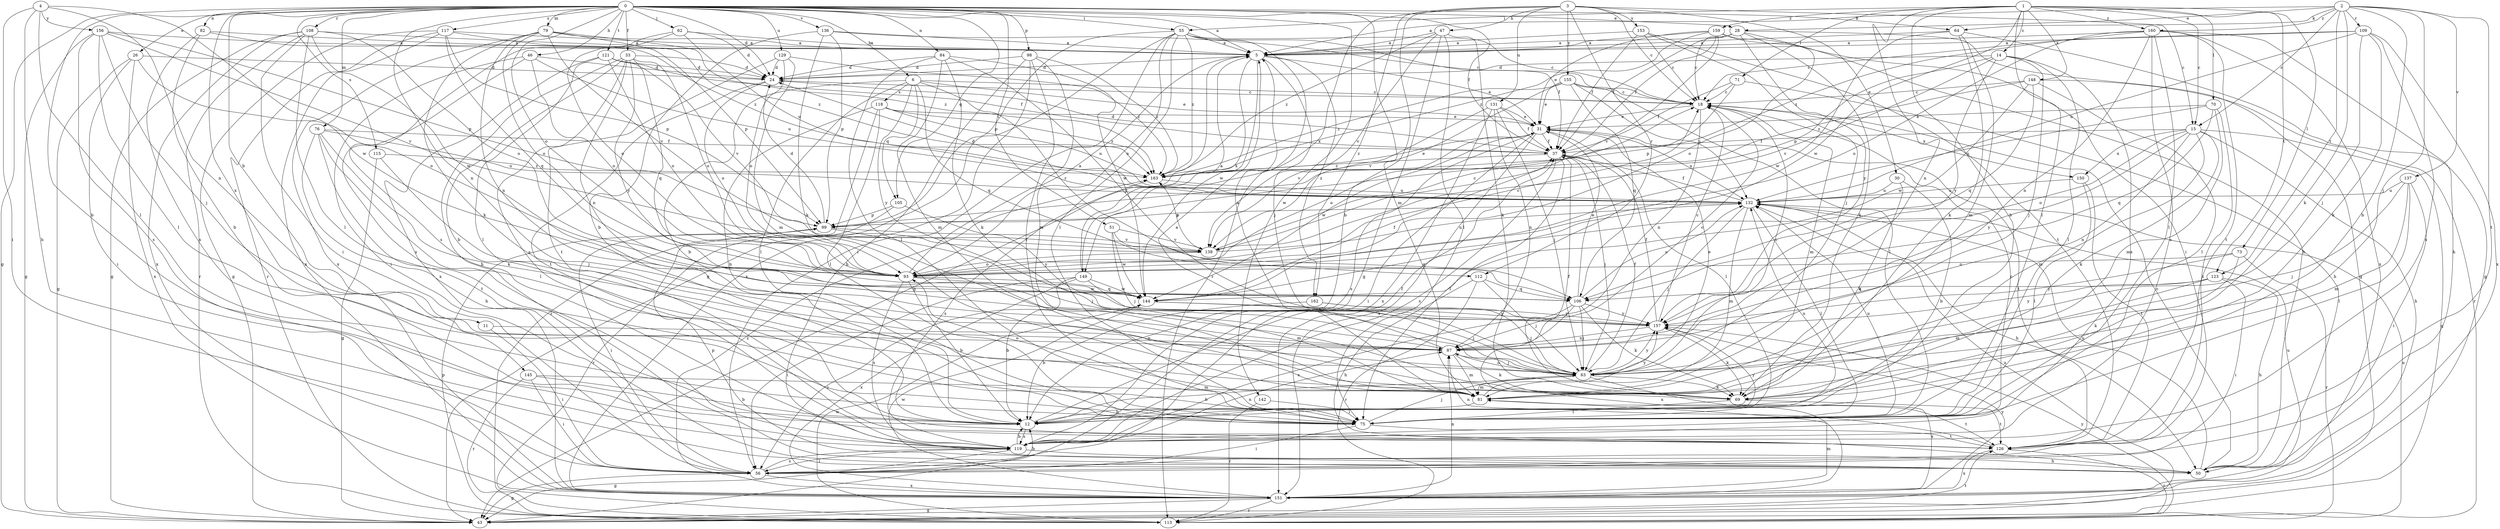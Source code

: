 strict digraph  {
0;
1;
2;
3;
4;
5;
6;
11;
12;
14;
15;
18;
24;
26;
28;
30;
31;
33;
37;
43;
46;
47;
50;
51;
55;
56;
62;
63;
64;
69;
70;
71;
73;
75;
76;
79;
81;
82;
84;
87;
93;
98;
99;
105;
106;
108;
109;
112;
113;
115;
117;
118;
119;
121;
123;
126;
129;
131;
132;
136;
137;
138;
142;
144;
145;
148;
149;
150;
151;
153;
155;
156;
157;
159;
160;
162;
163;
0 -> 5  [label=a];
0 -> 6  [label=b];
0 -> 11  [label=b];
0 -> 12  [label=b];
0 -> 24  [label=d];
0 -> 26  [label=e];
0 -> 28  [label=e];
0 -> 33  [label=f];
0 -> 37  [label=f];
0 -> 43  [label=g];
0 -> 46  [label=h];
0 -> 51  [label=i];
0 -> 55  [label=i];
0 -> 62  [label=j];
0 -> 64  [label=k];
0 -> 76  [label=m];
0 -> 79  [label=m];
0 -> 81  [label=m];
0 -> 82  [label=n];
0 -> 84  [label=n];
0 -> 87  [label=n];
0 -> 93  [label=o];
0 -> 98  [label=p];
0 -> 105  [label=q];
0 -> 108  [label=r];
0 -> 115  [label=s];
0 -> 117  [label=s];
0 -> 121  [label=t];
0 -> 129  [label=u];
0 -> 136  [label=v];
0 -> 142  [label=w];
0 -> 145  [label=x];
1 -> 12  [label=b];
1 -> 14  [label=c];
1 -> 15  [label=c];
1 -> 55  [label=i];
1 -> 70  [label=l];
1 -> 71  [label=l];
1 -> 73  [label=l];
1 -> 75  [label=l];
1 -> 87  [label=n];
1 -> 123  [label=t];
1 -> 144  [label=w];
1 -> 148  [label=x];
1 -> 159  [label=z];
1 -> 160  [label=z];
2 -> 5  [label=a];
2 -> 12  [label=b];
2 -> 15  [label=c];
2 -> 28  [label=e];
2 -> 63  [label=j];
2 -> 64  [label=k];
2 -> 69  [label=k];
2 -> 109  [label=r];
2 -> 123  [label=t];
2 -> 126  [label=t];
2 -> 137  [label=v];
2 -> 160  [label=z];
3 -> 12  [label=b];
3 -> 15  [label=c];
3 -> 18  [label=c];
3 -> 30  [label=e];
3 -> 47  [label=h];
3 -> 112  [label=r];
3 -> 131  [label=u];
3 -> 149  [label=x];
3 -> 153  [label=y];
3 -> 155  [label=y];
3 -> 162  [label=z];
4 -> 50  [label=h];
4 -> 56  [label=i];
4 -> 75  [label=l];
4 -> 87  [label=n];
4 -> 144  [label=w];
4 -> 156  [label=y];
5 -> 24  [label=d];
5 -> 31  [label=e];
5 -> 43  [label=g];
5 -> 63  [label=j];
5 -> 144  [label=w];
5 -> 149  [label=x];
5 -> 162  [label=z];
6 -> 12  [label=b];
6 -> 18  [label=c];
6 -> 31  [label=e];
6 -> 75  [label=l];
6 -> 105  [label=q];
6 -> 106  [label=q];
6 -> 112  [label=r];
6 -> 118  [label=s];
6 -> 157  [label=y];
11 -> 56  [label=i];
11 -> 87  [label=n];
12 -> 37  [label=f];
12 -> 119  [label=s];
12 -> 132  [label=u];
12 -> 157  [label=y];
14 -> 24  [label=d];
14 -> 63  [label=j];
14 -> 75  [label=l];
14 -> 99  [label=p];
14 -> 119  [label=s];
14 -> 138  [label=v];
14 -> 157  [label=y];
15 -> 37  [label=f];
15 -> 43  [label=g];
15 -> 50  [label=h];
15 -> 69  [label=k];
15 -> 81  [label=m];
15 -> 87  [label=n];
15 -> 93  [label=o];
15 -> 150  [label=x];
15 -> 157  [label=y];
18 -> 31  [label=e];
18 -> 81  [label=m];
18 -> 87  [label=n];
18 -> 150  [label=x];
24 -> 18  [label=c];
24 -> 93  [label=o];
24 -> 126  [label=t];
26 -> 24  [label=d];
26 -> 43  [label=g];
26 -> 56  [label=i];
26 -> 93  [label=o];
26 -> 151  [label=x];
28 -> 5  [label=a];
28 -> 18  [label=c];
28 -> 37  [label=f];
28 -> 43  [label=g];
28 -> 50  [label=h];
28 -> 69  [label=k];
28 -> 157  [label=y];
30 -> 12  [label=b];
30 -> 69  [label=k];
30 -> 132  [label=u];
31 -> 37  [label=f];
31 -> 56  [label=i];
31 -> 75  [label=l];
31 -> 93  [label=o];
31 -> 119  [label=s];
31 -> 126  [label=t];
31 -> 132  [label=u];
31 -> 144  [label=w];
31 -> 151  [label=x];
33 -> 12  [label=b];
33 -> 24  [label=d];
33 -> 50  [label=h];
33 -> 87  [label=n];
33 -> 93  [label=o];
33 -> 106  [label=q];
33 -> 119  [label=s];
33 -> 157  [label=y];
37 -> 24  [label=d];
37 -> 63  [label=j];
37 -> 75  [label=l];
37 -> 119  [label=s];
37 -> 163  [label=z];
43 -> 126  [label=t];
43 -> 132  [label=u];
46 -> 24  [label=d];
46 -> 56  [label=i];
46 -> 93  [label=o];
46 -> 119  [label=s];
46 -> 132  [label=u];
47 -> 5  [label=a];
47 -> 43  [label=g];
47 -> 69  [label=k];
47 -> 75  [label=l];
47 -> 138  [label=v];
47 -> 163  [label=z];
50 -> 18  [label=c];
50 -> 99  [label=p];
50 -> 132  [label=u];
51 -> 63  [label=j];
51 -> 106  [label=q];
51 -> 138  [label=v];
51 -> 144  [label=w];
55 -> 5  [label=a];
55 -> 18  [label=c];
55 -> 37  [label=f];
55 -> 43  [label=g];
55 -> 56  [label=i];
55 -> 75  [label=l];
55 -> 93  [label=o];
55 -> 99  [label=p];
55 -> 113  [label=r];
55 -> 163  [label=z];
56 -> 12  [label=b];
56 -> 43  [label=g];
56 -> 119  [label=s];
56 -> 151  [label=x];
62 -> 5  [label=a];
62 -> 24  [label=d];
62 -> 93  [label=o];
62 -> 119  [label=s];
62 -> 132  [label=u];
63 -> 12  [label=b];
63 -> 18  [label=c];
63 -> 31  [label=e];
63 -> 37  [label=f];
63 -> 69  [label=k];
63 -> 81  [label=m];
63 -> 87  [label=n];
63 -> 151  [label=x];
63 -> 157  [label=y];
64 -> 5  [label=a];
64 -> 43  [label=g];
64 -> 69  [label=k];
64 -> 81  [label=m];
64 -> 144  [label=w];
69 -> 37  [label=f];
69 -> 75  [label=l];
69 -> 126  [label=t];
70 -> 31  [label=e];
70 -> 81  [label=m];
70 -> 106  [label=q];
70 -> 126  [label=t];
70 -> 132  [label=u];
71 -> 18  [label=c];
71 -> 37  [label=f];
71 -> 50  [label=h];
71 -> 99  [label=p];
73 -> 69  [label=k];
73 -> 93  [label=o];
73 -> 113  [label=r];
73 -> 157  [label=y];
75 -> 56  [label=i];
75 -> 63  [label=j];
75 -> 126  [label=t];
75 -> 132  [label=u];
76 -> 37  [label=f];
76 -> 50  [label=h];
76 -> 69  [label=k];
76 -> 75  [label=l];
76 -> 126  [label=t];
76 -> 132  [label=u];
79 -> 5  [label=a];
79 -> 69  [label=k];
79 -> 87  [label=n];
79 -> 93  [label=o];
79 -> 99  [label=p];
79 -> 138  [label=v];
79 -> 151  [label=x];
79 -> 163  [label=z];
81 -> 5  [label=a];
81 -> 12  [label=b];
81 -> 93  [label=o];
81 -> 126  [label=t];
81 -> 157  [label=y];
82 -> 5  [label=a];
82 -> 12  [label=b];
82 -> 119  [label=s];
82 -> 163  [label=z];
84 -> 24  [label=d];
84 -> 69  [label=k];
84 -> 75  [label=l];
84 -> 81  [label=m];
84 -> 144  [label=w];
84 -> 157  [label=y];
87 -> 5  [label=a];
87 -> 18  [label=c];
87 -> 63  [label=j];
87 -> 69  [label=k];
87 -> 81  [label=m];
93 -> 5  [label=a];
93 -> 12  [label=b];
93 -> 18  [label=c];
93 -> 106  [label=q];
93 -> 119  [label=s];
93 -> 144  [label=w];
98 -> 24  [label=d];
98 -> 50  [label=h];
98 -> 75  [label=l];
98 -> 81  [label=m];
98 -> 151  [label=x];
98 -> 163  [label=z];
99 -> 24  [label=d];
99 -> 56  [label=i];
99 -> 63  [label=j];
99 -> 138  [label=v];
105 -> 99  [label=p];
105 -> 113  [label=r];
105 -> 157  [label=y];
106 -> 31  [label=e];
106 -> 63  [label=j];
106 -> 69  [label=k];
106 -> 119  [label=s];
106 -> 132  [label=u];
106 -> 151  [label=x];
106 -> 157  [label=y];
108 -> 5  [label=a];
108 -> 43  [label=g];
108 -> 56  [label=i];
108 -> 75  [label=l];
108 -> 93  [label=o];
108 -> 113  [label=r];
108 -> 144  [label=w];
108 -> 151  [label=x];
109 -> 5  [label=a];
109 -> 18  [label=c];
109 -> 63  [label=j];
109 -> 69  [label=k];
109 -> 119  [label=s];
109 -> 132  [label=u];
109 -> 151  [label=x];
112 -> 50  [label=h];
112 -> 63  [label=j];
112 -> 106  [label=q];
112 -> 113  [label=r];
113 -> 99  [label=p];
113 -> 132  [label=u];
113 -> 144  [label=w];
113 -> 157  [label=y];
115 -> 43  [label=g];
115 -> 63  [label=j];
115 -> 163  [label=z];
117 -> 5  [label=a];
117 -> 43  [label=g];
117 -> 99  [label=p];
117 -> 106  [label=q];
117 -> 113  [label=r];
117 -> 151  [label=x];
117 -> 163  [label=z];
118 -> 12  [label=b];
118 -> 31  [label=e];
118 -> 75  [label=l];
118 -> 113  [label=r];
118 -> 132  [label=u];
118 -> 163  [label=z];
119 -> 12  [label=b];
119 -> 18  [label=c];
119 -> 43  [label=g];
119 -> 50  [label=h];
119 -> 56  [label=i];
119 -> 87  [label=n];
121 -> 24  [label=d];
121 -> 37  [label=f];
121 -> 75  [label=l];
121 -> 93  [label=o];
121 -> 138  [label=v];
121 -> 151  [label=x];
123 -> 50  [label=h];
123 -> 56  [label=i];
123 -> 81  [label=m];
123 -> 106  [label=q];
123 -> 157  [label=y];
126 -> 87  [label=n];
126 -> 113  [label=r];
126 -> 151  [label=x];
129 -> 24  [label=d];
129 -> 81  [label=m];
129 -> 93  [label=o];
129 -> 126  [label=t];
129 -> 163  [label=z];
131 -> 31  [label=e];
131 -> 37  [label=f];
131 -> 63  [label=j];
131 -> 87  [label=n];
131 -> 138  [label=v];
131 -> 151  [label=x];
132 -> 24  [label=d];
132 -> 37  [label=f];
132 -> 50  [label=h];
132 -> 63  [label=j];
132 -> 75  [label=l];
132 -> 81  [label=m];
132 -> 99  [label=p];
136 -> 5  [label=a];
136 -> 12  [label=b];
136 -> 18  [label=c];
136 -> 69  [label=k];
136 -> 99  [label=p];
137 -> 56  [label=i];
137 -> 63  [label=j];
137 -> 75  [label=l];
137 -> 81  [label=m];
137 -> 132  [label=u];
138 -> 18  [label=c];
138 -> 93  [label=o];
138 -> 132  [label=u];
138 -> 163  [label=z];
142 -> 75  [label=l];
142 -> 113  [label=r];
144 -> 37  [label=f];
144 -> 56  [label=i];
144 -> 63  [label=j];
144 -> 157  [label=y];
145 -> 12  [label=b];
145 -> 56  [label=i];
145 -> 81  [label=m];
145 -> 113  [label=r];
148 -> 18  [label=c];
148 -> 75  [label=l];
148 -> 106  [label=q];
148 -> 113  [label=r];
148 -> 144  [label=w];
148 -> 163  [label=z];
149 -> 5  [label=a];
149 -> 12  [label=b];
149 -> 56  [label=i];
149 -> 81  [label=m];
149 -> 144  [label=w];
149 -> 151  [label=x];
150 -> 75  [label=l];
150 -> 126  [label=t];
150 -> 132  [label=u];
151 -> 43  [label=g];
151 -> 81  [label=m];
151 -> 87  [label=n];
151 -> 113  [label=r];
151 -> 132  [label=u];
151 -> 144  [label=w];
151 -> 157  [label=y];
151 -> 163  [label=z];
153 -> 5  [label=a];
153 -> 18  [label=c];
153 -> 37  [label=f];
153 -> 63  [label=j];
153 -> 126  [label=t];
155 -> 18  [label=c];
155 -> 31  [label=e];
155 -> 75  [label=l];
155 -> 106  [label=q];
155 -> 132  [label=u];
155 -> 138  [label=v];
155 -> 163  [label=z];
156 -> 5  [label=a];
156 -> 43  [label=g];
156 -> 63  [label=j];
156 -> 75  [label=l];
156 -> 99  [label=p];
156 -> 119  [label=s];
156 -> 138  [label=v];
157 -> 18  [label=c];
157 -> 37  [label=f];
157 -> 69  [label=k];
157 -> 87  [label=n];
159 -> 5  [label=a];
159 -> 31  [label=e];
159 -> 37  [label=f];
159 -> 56  [label=i];
159 -> 93  [label=o];
159 -> 138  [label=v];
159 -> 163  [label=z];
160 -> 5  [label=a];
160 -> 50  [label=h];
160 -> 75  [label=l];
160 -> 87  [label=n];
160 -> 93  [label=o];
160 -> 119  [label=s];
160 -> 126  [label=t];
160 -> 151  [label=x];
160 -> 163  [label=z];
162 -> 12  [label=b];
162 -> 63  [label=j];
162 -> 157  [label=y];
163 -> 31  [label=e];
163 -> 119  [label=s];
163 -> 132  [label=u];
}
